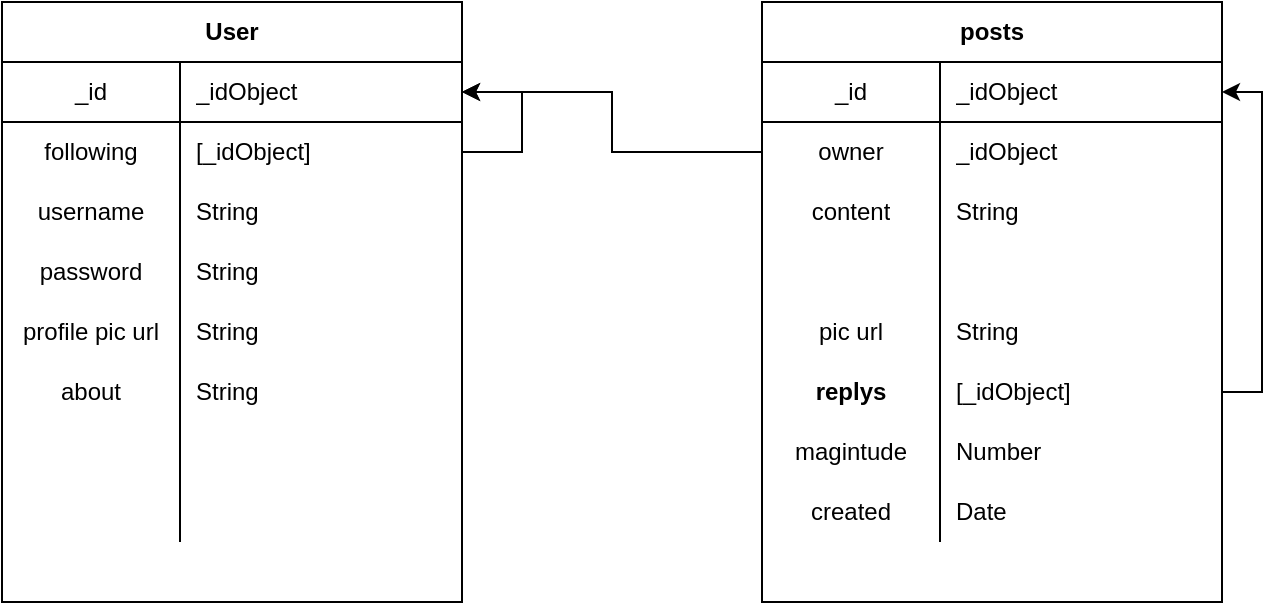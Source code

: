 <mxfile version="14.2.4" type="embed" pages="3">
    <diagram id="WgTbw2RFxtw-htJaEty-" name="ERD">
        <mxGraphModel dx="1154" dy="440" grid="1" gridSize="10" guides="1" tooltips="1" connect="1" arrows="1" fold="1" page="1" pageScale="1" pageWidth="850" pageHeight="1100" math="0" shadow="0">
            <root>
                <mxCell id="0"/>
                <mxCell id="1" parent="0"/>
                <mxCell id="rzQabX_f39-uxVWJCgJ8-1" value="User" style="shape=table;html=1;whiteSpace=wrap;startSize=30;container=1;collapsible=0;childLayout=tableLayout;fixedRows=1;rowLines=0;fontStyle=1;align=center;" parent="1" vertex="1">
                    <mxGeometry x="120" y="160" width="230" height="300" as="geometry"/>
                </mxCell>
                <mxCell id="rzQabX_f39-uxVWJCgJ8-2" value="" style="shape=partialRectangle;html=1;whiteSpace=wrap;collapsible=0;dropTarget=0;pointerEvents=0;fillColor=none;top=0;left=0;bottom=1;right=0;points=[[0,0.5],[1,0.5]];portConstraint=eastwest;" parent="rzQabX_f39-uxVWJCgJ8-1" vertex="1">
                    <mxGeometry y="30" width="230" height="30" as="geometry"/>
                </mxCell>
                <mxCell id="rzQabX_f39-uxVWJCgJ8-3" value="_id" style="shape=partialRectangle;html=1;whiteSpace=wrap;connectable=0;fillColor=none;top=0;left=0;bottom=0;right=0;overflow=hidden;" parent="rzQabX_f39-uxVWJCgJ8-2" vertex="1">
                    <mxGeometry width="89" height="30" as="geometry"/>
                </mxCell>
                <mxCell id="rzQabX_f39-uxVWJCgJ8-4" value="_idObject" style="shape=partialRectangle;html=1;whiteSpace=wrap;connectable=0;fillColor=none;top=0;left=0;bottom=0;right=0;align=left;spacingLeft=6;overflow=hidden;" parent="rzQabX_f39-uxVWJCgJ8-2" vertex="1">
                    <mxGeometry x="89" width="141" height="30" as="geometry"/>
                </mxCell>
                <mxCell id="rzQabX_f39-uxVWJCgJ8-5" value="" style="shape=partialRectangle;html=1;whiteSpace=wrap;collapsible=0;dropTarget=0;pointerEvents=0;fillColor=none;top=0;left=0;bottom=0;right=0;points=[[0,0.5],[1,0.5]];portConstraint=eastwest;" parent="rzQabX_f39-uxVWJCgJ8-1" vertex="1">
                    <mxGeometry y="60" width="230" height="30" as="geometry"/>
                </mxCell>
                <mxCell id="rzQabX_f39-uxVWJCgJ8-6" value="following" style="shape=partialRectangle;html=1;whiteSpace=wrap;connectable=0;fillColor=none;top=0;left=0;bottom=0;right=0;overflow=hidden;" parent="rzQabX_f39-uxVWJCgJ8-5" vertex="1">
                    <mxGeometry width="89" height="30" as="geometry"/>
                </mxCell>
                <mxCell id="rzQabX_f39-uxVWJCgJ8-7" value="[_idObject]" style="shape=partialRectangle;html=1;whiteSpace=wrap;connectable=0;fillColor=none;top=0;left=0;bottom=0;right=0;align=left;spacingLeft=6;overflow=hidden;" parent="rzQabX_f39-uxVWJCgJ8-5" vertex="1">
                    <mxGeometry x="89" width="141" height="30" as="geometry"/>
                </mxCell>
                <mxCell id="rzQabX_f39-uxVWJCgJ8-8" value="" style="shape=partialRectangle;html=1;whiteSpace=wrap;collapsible=0;dropTarget=0;pointerEvents=0;fillColor=none;top=0;left=0;bottom=0;right=0;points=[[0,0.5],[1,0.5]];portConstraint=eastwest;" parent="rzQabX_f39-uxVWJCgJ8-1" vertex="1">
                    <mxGeometry y="90" width="230" height="30" as="geometry"/>
                </mxCell>
                <mxCell id="rzQabX_f39-uxVWJCgJ8-9" value="username" style="shape=partialRectangle;html=1;whiteSpace=wrap;connectable=0;fillColor=none;top=0;left=0;bottom=0;right=0;overflow=hidden;" parent="rzQabX_f39-uxVWJCgJ8-8" vertex="1">
                    <mxGeometry width="89" height="30" as="geometry"/>
                </mxCell>
                <mxCell id="rzQabX_f39-uxVWJCgJ8-10" value="String" style="shape=partialRectangle;html=1;whiteSpace=wrap;connectable=0;fillColor=none;top=0;left=0;bottom=0;right=0;align=left;spacingLeft=6;overflow=hidden;" parent="rzQabX_f39-uxVWJCgJ8-8" vertex="1">
                    <mxGeometry x="89" width="141" height="30" as="geometry"/>
                </mxCell>
                <mxCell id="rzQabX_f39-uxVWJCgJ8-11" style="shape=partialRectangle;html=1;whiteSpace=wrap;collapsible=0;dropTarget=0;pointerEvents=0;fillColor=none;top=0;left=0;bottom=0;right=0;points=[[0,0.5],[1,0.5]];portConstraint=eastwest;" parent="rzQabX_f39-uxVWJCgJ8-1" vertex="1">
                    <mxGeometry y="120" width="230" height="30" as="geometry"/>
                </mxCell>
                <mxCell id="rzQabX_f39-uxVWJCgJ8-12" value="password" style="shape=partialRectangle;html=1;whiteSpace=wrap;connectable=0;fillColor=none;top=0;left=0;bottom=0;right=0;overflow=hidden;" parent="rzQabX_f39-uxVWJCgJ8-11" vertex="1">
                    <mxGeometry width="89" height="30" as="geometry"/>
                </mxCell>
                <mxCell id="rzQabX_f39-uxVWJCgJ8-13" value="String" style="shape=partialRectangle;html=1;whiteSpace=wrap;connectable=0;fillColor=none;top=0;left=0;bottom=0;right=0;align=left;spacingLeft=6;overflow=hidden;" parent="rzQabX_f39-uxVWJCgJ8-11" vertex="1">
                    <mxGeometry x="89" width="141" height="30" as="geometry"/>
                </mxCell>
                <mxCell id="rzQabX_f39-uxVWJCgJ8-14" style="shape=partialRectangle;html=1;whiteSpace=wrap;collapsible=0;dropTarget=0;pointerEvents=0;fillColor=none;top=0;left=0;bottom=0;right=0;points=[[0,0.5],[1,0.5]];portConstraint=eastwest;" parent="rzQabX_f39-uxVWJCgJ8-1" vertex="1">
                    <mxGeometry y="150" width="230" height="30" as="geometry"/>
                </mxCell>
                <mxCell id="rzQabX_f39-uxVWJCgJ8-15" value="profile pic url" style="shape=partialRectangle;html=1;whiteSpace=wrap;connectable=0;fillColor=none;top=0;left=0;bottom=0;right=0;overflow=hidden;" parent="rzQabX_f39-uxVWJCgJ8-14" vertex="1">
                    <mxGeometry width="89" height="30" as="geometry"/>
                </mxCell>
                <mxCell id="rzQabX_f39-uxVWJCgJ8-16" value="String" style="shape=partialRectangle;html=1;whiteSpace=wrap;connectable=0;fillColor=none;top=0;left=0;bottom=0;right=0;align=left;spacingLeft=6;overflow=hidden;" parent="rzQabX_f39-uxVWJCgJ8-14" vertex="1">
                    <mxGeometry x="89" width="141" height="30" as="geometry"/>
                </mxCell>
                <mxCell id="rzQabX_f39-uxVWJCgJ8-17" style="shape=partialRectangle;html=1;whiteSpace=wrap;collapsible=0;dropTarget=0;pointerEvents=0;fillColor=none;top=0;left=0;bottom=0;right=0;points=[[0,0.5],[1,0.5]];portConstraint=eastwest;" parent="rzQabX_f39-uxVWJCgJ8-1" vertex="1">
                    <mxGeometry y="180" width="230" height="30" as="geometry"/>
                </mxCell>
                <mxCell id="rzQabX_f39-uxVWJCgJ8-18" value="about" style="shape=partialRectangle;html=1;whiteSpace=wrap;connectable=0;fillColor=none;top=0;left=0;bottom=0;right=0;overflow=hidden;" parent="rzQabX_f39-uxVWJCgJ8-17" vertex="1">
                    <mxGeometry width="89" height="30" as="geometry"/>
                </mxCell>
                <mxCell id="rzQabX_f39-uxVWJCgJ8-19" value="String" style="shape=partialRectangle;html=1;whiteSpace=wrap;connectable=0;fillColor=none;top=0;left=0;bottom=0;right=0;align=left;spacingLeft=6;overflow=hidden;" parent="rzQabX_f39-uxVWJCgJ8-17" vertex="1">
                    <mxGeometry x="89" width="141" height="30" as="geometry"/>
                </mxCell>
                <mxCell id="rzQabX_f39-uxVWJCgJ8-20" style="shape=partialRectangle;html=1;whiteSpace=wrap;collapsible=0;dropTarget=0;pointerEvents=0;fillColor=none;top=0;left=0;bottom=0;right=0;points=[[0,0.5],[1,0.5]];portConstraint=eastwest;" parent="rzQabX_f39-uxVWJCgJ8-1" vertex="1">
                    <mxGeometry y="210" width="230" height="30" as="geometry"/>
                </mxCell>
                <mxCell id="rzQabX_f39-uxVWJCgJ8-21" style="shape=partialRectangle;html=1;whiteSpace=wrap;connectable=0;fillColor=none;top=0;left=0;bottom=0;right=0;overflow=hidden;" parent="rzQabX_f39-uxVWJCgJ8-20" vertex="1">
                    <mxGeometry width="89" height="30" as="geometry"/>
                </mxCell>
                <mxCell id="rzQabX_f39-uxVWJCgJ8-22" style="shape=partialRectangle;html=1;whiteSpace=wrap;connectable=0;fillColor=none;top=0;left=0;bottom=0;right=0;align=left;spacingLeft=6;overflow=hidden;" parent="rzQabX_f39-uxVWJCgJ8-20" vertex="1">
                    <mxGeometry x="89" width="141" height="30" as="geometry"/>
                </mxCell>
                <mxCell id="rzQabX_f39-uxVWJCgJ8-23" style="shape=partialRectangle;html=1;whiteSpace=wrap;collapsible=0;dropTarget=0;pointerEvents=0;fillColor=none;top=0;left=0;bottom=0;right=0;points=[[0,0.5],[1,0.5]];portConstraint=eastwest;" parent="rzQabX_f39-uxVWJCgJ8-1" vertex="1">
                    <mxGeometry y="240" width="230" height="30" as="geometry"/>
                </mxCell>
                <mxCell id="rzQabX_f39-uxVWJCgJ8-24" style="shape=partialRectangle;html=1;whiteSpace=wrap;connectable=0;fillColor=none;top=0;left=0;bottom=0;right=0;overflow=hidden;" parent="rzQabX_f39-uxVWJCgJ8-23" vertex="1">
                    <mxGeometry width="89" height="30" as="geometry"/>
                </mxCell>
                <mxCell id="rzQabX_f39-uxVWJCgJ8-25" style="shape=partialRectangle;html=1;whiteSpace=wrap;connectable=0;fillColor=none;top=0;left=0;bottom=0;right=0;align=left;spacingLeft=6;overflow=hidden;" parent="rzQabX_f39-uxVWJCgJ8-23" vertex="1">
                    <mxGeometry x="89" width="141" height="30" as="geometry"/>
                </mxCell>
                <mxCell id="rzQabX_f39-uxVWJCgJ8-52" style="edgeStyle=orthogonalEdgeStyle;rounded=0;orthogonalLoop=1;jettySize=auto;html=1;exitX=1;exitY=0.5;exitDx=0;exitDy=0;entryX=1;entryY=0.5;entryDx=0;entryDy=0;" parent="rzQabX_f39-uxVWJCgJ8-1" source="rzQabX_f39-uxVWJCgJ8-5" target="rzQabX_f39-uxVWJCgJ8-2" edge="1">
                    <mxGeometry relative="1" as="geometry">
                        <mxPoint x="270" y="50" as="targetPoint"/>
                        <Array as="points">
                            <mxPoint x="260" y="75"/>
                            <mxPoint x="260" y="45"/>
                        </Array>
                    </mxGeometry>
                </mxCell>
                <mxCell id="rzQabX_f39-uxVWJCgJ8-26" value="posts" style="shape=table;html=1;whiteSpace=wrap;startSize=30;container=1;collapsible=0;childLayout=tableLayout;fixedRows=1;rowLines=0;fontStyle=1;align=center;" parent="1" vertex="1">
                    <mxGeometry x="500" y="160" width="230" height="300" as="geometry"/>
                </mxCell>
                <mxCell id="rzQabX_f39-uxVWJCgJ8-27" value="" style="shape=partialRectangle;html=1;whiteSpace=wrap;collapsible=0;dropTarget=0;pointerEvents=0;fillColor=none;top=0;left=0;bottom=1;right=0;points=[[0,0.5],[1,0.5]];portConstraint=eastwest;" parent="rzQabX_f39-uxVWJCgJ8-26" vertex="1">
                    <mxGeometry y="30" width="230" height="30" as="geometry"/>
                </mxCell>
                <mxCell id="rzQabX_f39-uxVWJCgJ8-28" value="_id" style="shape=partialRectangle;html=1;whiteSpace=wrap;connectable=0;fillColor=none;top=0;left=0;bottom=0;right=0;overflow=hidden;" parent="rzQabX_f39-uxVWJCgJ8-27" vertex="1">
                    <mxGeometry width="89" height="30" as="geometry"/>
                </mxCell>
                <mxCell id="rzQabX_f39-uxVWJCgJ8-29" value="_idObject" style="shape=partialRectangle;html=1;whiteSpace=wrap;connectable=0;fillColor=none;top=0;left=0;bottom=0;right=0;align=left;spacingLeft=6;overflow=hidden;" parent="rzQabX_f39-uxVWJCgJ8-27" vertex="1">
                    <mxGeometry x="89" width="141" height="30" as="geometry"/>
                </mxCell>
                <mxCell id="rzQabX_f39-uxVWJCgJ8-30" value="" style="shape=partialRectangle;html=1;whiteSpace=wrap;collapsible=0;dropTarget=0;pointerEvents=0;fillColor=none;top=0;left=0;bottom=0;right=0;points=[[0,0.5],[1,0.5]];portConstraint=eastwest;" parent="rzQabX_f39-uxVWJCgJ8-26" vertex="1">
                    <mxGeometry y="60" width="230" height="30" as="geometry"/>
                </mxCell>
                <mxCell id="rzQabX_f39-uxVWJCgJ8-31" value="owner" style="shape=partialRectangle;html=1;whiteSpace=wrap;connectable=0;fillColor=none;top=0;left=0;bottom=0;right=0;overflow=hidden;" parent="rzQabX_f39-uxVWJCgJ8-30" vertex="1">
                    <mxGeometry width="89" height="30" as="geometry"/>
                </mxCell>
                <mxCell id="rzQabX_f39-uxVWJCgJ8-32" value="_idObject" style="shape=partialRectangle;html=1;whiteSpace=wrap;connectable=0;fillColor=none;top=0;left=0;bottom=0;right=0;align=left;spacingLeft=6;overflow=hidden;" parent="rzQabX_f39-uxVWJCgJ8-30" vertex="1">
                    <mxGeometry x="89" width="141" height="30" as="geometry"/>
                </mxCell>
                <mxCell id="rzQabX_f39-uxVWJCgJ8-33" value="" style="shape=partialRectangle;html=1;whiteSpace=wrap;collapsible=0;dropTarget=0;pointerEvents=0;fillColor=none;top=0;left=0;bottom=0;right=0;points=[[0,0.5],[1,0.5]];portConstraint=eastwest;" parent="rzQabX_f39-uxVWJCgJ8-26" vertex="1">
                    <mxGeometry y="90" width="230" height="30" as="geometry"/>
                </mxCell>
                <mxCell id="rzQabX_f39-uxVWJCgJ8-34" value="content" style="shape=partialRectangle;html=1;whiteSpace=wrap;connectable=0;fillColor=none;top=0;left=0;bottom=0;right=0;overflow=hidden;" parent="rzQabX_f39-uxVWJCgJ8-33" vertex="1">
                    <mxGeometry width="89" height="30" as="geometry"/>
                </mxCell>
                <mxCell id="rzQabX_f39-uxVWJCgJ8-35" value="String" style="shape=partialRectangle;html=1;whiteSpace=wrap;connectable=0;fillColor=none;top=0;left=0;bottom=0;right=0;align=left;spacingLeft=6;overflow=hidden;" parent="rzQabX_f39-uxVWJCgJ8-33" vertex="1">
                    <mxGeometry x="89" width="141" height="30" as="geometry"/>
                </mxCell>
                <mxCell id="rzQabX_f39-uxVWJCgJ8-36" style="shape=partialRectangle;html=1;whiteSpace=wrap;collapsible=0;dropTarget=0;pointerEvents=0;fillColor=none;top=0;left=0;bottom=0;right=0;points=[[0,0.5],[1,0.5]];portConstraint=eastwest;" parent="rzQabX_f39-uxVWJCgJ8-26" vertex="1">
                    <mxGeometry y="120" width="230" height="30" as="geometry"/>
                </mxCell>
                <mxCell id="rzQabX_f39-uxVWJCgJ8-37" value="" style="shape=partialRectangle;html=1;whiteSpace=wrap;connectable=0;fillColor=none;top=0;left=0;bottom=0;right=0;overflow=hidden;" parent="rzQabX_f39-uxVWJCgJ8-36" vertex="1">
                    <mxGeometry width="89" height="30" as="geometry"/>
                </mxCell>
                <mxCell id="rzQabX_f39-uxVWJCgJ8-38" value="" style="shape=partialRectangle;html=1;whiteSpace=wrap;connectable=0;fillColor=none;top=0;left=0;bottom=0;right=0;align=left;spacingLeft=6;overflow=hidden;" parent="rzQabX_f39-uxVWJCgJ8-36" vertex="1">
                    <mxGeometry x="89" width="141" height="30" as="geometry"/>
                </mxCell>
                <mxCell id="rzQabX_f39-uxVWJCgJ8-39" style="shape=partialRectangle;html=1;whiteSpace=wrap;collapsible=0;dropTarget=0;pointerEvents=0;fillColor=none;top=0;left=0;bottom=0;right=0;points=[[0,0.5],[1,0.5]];portConstraint=eastwest;" parent="rzQabX_f39-uxVWJCgJ8-26" vertex="1">
                    <mxGeometry y="150" width="230" height="30" as="geometry"/>
                </mxCell>
                <mxCell id="rzQabX_f39-uxVWJCgJ8-40" value="pic url" style="shape=partialRectangle;html=1;whiteSpace=wrap;connectable=0;fillColor=none;top=0;left=0;bottom=0;right=0;overflow=hidden;" parent="rzQabX_f39-uxVWJCgJ8-39" vertex="1">
                    <mxGeometry width="89" height="30" as="geometry"/>
                </mxCell>
                <mxCell id="rzQabX_f39-uxVWJCgJ8-41" value="String" style="shape=partialRectangle;html=1;whiteSpace=wrap;connectable=0;fillColor=none;top=0;left=0;bottom=0;right=0;align=left;spacingLeft=6;overflow=hidden;" parent="rzQabX_f39-uxVWJCgJ8-39" vertex="1">
                    <mxGeometry x="89" width="141" height="30" as="geometry"/>
                </mxCell>
                <mxCell id="rzQabX_f39-uxVWJCgJ8-53" style="edgeStyle=orthogonalEdgeStyle;rounded=0;orthogonalLoop=1;jettySize=auto;html=1;exitX=1;exitY=0.5;exitDx=0;exitDy=0;" parent="rzQabX_f39-uxVWJCgJ8-26" source="rzQabX_f39-uxVWJCgJ8-42" target="rzQabX_f39-uxVWJCgJ8-27" edge="1">
                    <mxGeometry relative="1" as="geometry"/>
                </mxCell>
                <mxCell id="rzQabX_f39-uxVWJCgJ8-42" style="shape=partialRectangle;html=1;whiteSpace=wrap;collapsible=0;dropTarget=0;pointerEvents=0;fillColor=none;top=0;left=0;bottom=0;right=0;points=[[0,0.5],[1,0.5]];portConstraint=eastwest;" parent="rzQabX_f39-uxVWJCgJ8-26" vertex="1">
                    <mxGeometry y="180" width="230" height="30" as="geometry"/>
                </mxCell>
                <mxCell id="rzQabX_f39-uxVWJCgJ8-43" value="&lt;b&gt;replys&lt;/b&gt;" style="shape=partialRectangle;html=1;whiteSpace=wrap;connectable=0;fillColor=none;top=0;left=0;bottom=0;right=0;overflow=hidden;" parent="rzQabX_f39-uxVWJCgJ8-42" vertex="1">
                    <mxGeometry width="89" height="30" as="geometry"/>
                </mxCell>
                <mxCell id="rzQabX_f39-uxVWJCgJ8-44" value="&lt;span&gt;[_idObject]&lt;/span&gt;" style="shape=partialRectangle;html=1;whiteSpace=wrap;connectable=0;fillColor=none;top=0;left=0;bottom=0;right=0;align=left;spacingLeft=6;overflow=hidden;" parent="rzQabX_f39-uxVWJCgJ8-42" vertex="1">
                    <mxGeometry x="89" width="141" height="30" as="geometry"/>
                </mxCell>
                <mxCell id="rzQabX_f39-uxVWJCgJ8-45" style="shape=partialRectangle;html=1;whiteSpace=wrap;collapsible=0;dropTarget=0;pointerEvents=0;fillColor=none;top=0;left=0;bottom=0;right=0;points=[[0,0.5],[1,0.5]];portConstraint=eastwest;" parent="rzQabX_f39-uxVWJCgJ8-26" vertex="1">
                    <mxGeometry y="210" width="230" height="30" as="geometry"/>
                </mxCell>
                <mxCell id="rzQabX_f39-uxVWJCgJ8-46" value="magintude" style="shape=partialRectangle;html=1;whiteSpace=wrap;connectable=0;fillColor=none;top=0;left=0;bottom=0;right=0;overflow=hidden;" parent="rzQabX_f39-uxVWJCgJ8-45" vertex="1">
                    <mxGeometry width="89" height="30" as="geometry"/>
                </mxCell>
                <mxCell id="rzQabX_f39-uxVWJCgJ8-47" value="Number" style="shape=partialRectangle;html=1;whiteSpace=wrap;connectable=0;fillColor=none;top=0;left=0;bottom=0;right=0;align=left;spacingLeft=6;overflow=hidden;" parent="rzQabX_f39-uxVWJCgJ8-45" vertex="1">
                    <mxGeometry x="89" width="141" height="30" as="geometry"/>
                </mxCell>
                <mxCell id="rzQabX_f39-uxVWJCgJ8-48" style="shape=partialRectangle;html=1;whiteSpace=wrap;collapsible=0;dropTarget=0;pointerEvents=0;fillColor=none;top=0;left=0;bottom=0;right=0;points=[[0,0.5],[1,0.5]];portConstraint=eastwest;" parent="rzQabX_f39-uxVWJCgJ8-26" vertex="1">
                    <mxGeometry y="240" width="230" height="30" as="geometry"/>
                </mxCell>
                <mxCell id="rzQabX_f39-uxVWJCgJ8-49" value="created" style="shape=partialRectangle;html=1;whiteSpace=wrap;connectable=0;fillColor=none;top=0;left=0;bottom=0;right=0;overflow=hidden;" parent="rzQabX_f39-uxVWJCgJ8-48" vertex="1">
                    <mxGeometry width="89" height="30" as="geometry"/>
                </mxCell>
                <mxCell id="rzQabX_f39-uxVWJCgJ8-50" value="Date" style="shape=partialRectangle;html=1;whiteSpace=wrap;connectable=0;fillColor=none;top=0;left=0;bottom=0;right=0;align=left;spacingLeft=6;overflow=hidden;" parent="rzQabX_f39-uxVWJCgJ8-48" vertex="1">
                    <mxGeometry x="89" width="141" height="30" as="geometry"/>
                </mxCell>
                <mxCell id="rzQabX_f39-uxVWJCgJ8-51" style="edgeStyle=orthogonalEdgeStyle;rounded=0;orthogonalLoop=1;jettySize=auto;html=1;entryX=1;entryY=0.5;entryDx=0;entryDy=0;" parent="1" source="rzQabX_f39-uxVWJCgJ8-30" target="rzQabX_f39-uxVWJCgJ8-2" edge="1">
                    <mxGeometry relative="1" as="geometry"/>
                </mxCell>
            </root>
        </mxGraphModel>
    </diagram>
    <diagram id="gZFiICzabFOCyJ3YJFWu" name="Wireframe">
        <mxGraphModel dx="1358" dy="518" grid="1" gridSize="10" guides="1" tooltips="1" connect="1" arrows="1" fold="1" page="1" pageScale="1" pageWidth="850" pageHeight="1100" math="0" shadow="0">
            <root>
                <mxCell id="pbGlWKhj_PCLJJAy0kOe-0"/>
                <mxCell id="pbGlWKhj_PCLJJAy0kOe-1" parent="pbGlWKhj_PCLJJAy0kOe-0"/>
                <mxCell id="fgpPtm4yzKUBjOOxffj8-0" value="" style="rounded=0;whiteSpace=wrap;html=1;" parent="pbGlWKhj_PCLJJAy0kOe-1" vertex="1">
                    <mxGeometry x="170" y="60" width="490" height="760" as="geometry"/>
                </mxCell>
                <mxCell id="fgpPtm4yzKUBjOOxffj8-1" value="Sign In" style="rounded=0;whiteSpace=wrap;html=1;" parent="pbGlWKhj_PCLJJAy0kOe-1" vertex="1">
                    <mxGeometry x="520" y="60" width="70" height="40" as="geometry"/>
                </mxCell>
                <mxCell id="fgpPtm4yzKUBjOOxffj8-2" value="Sign Up" style="rounded=0;whiteSpace=wrap;html=1;" parent="pbGlWKhj_PCLJJAy0kOe-1" vertex="1">
                    <mxGeometry x="590" y="60" width="70" height="40" as="geometry"/>
                </mxCell>
                <mxCell id="fgpPtm4yzKUBjOOxffj8-3" value="Logo" style="rounded=0;whiteSpace=wrap;html=1;" parent="pbGlWKhj_PCLJJAy0kOe-1" vertex="1">
                    <mxGeometry x="170" y="60" width="50" height="50" as="geometry"/>
                </mxCell>
                <mxCell id="fgpPtm4yzKUBjOOxffj8-4" value="Seismo" style="text;html=1;strokeColor=none;fillColor=none;align=center;verticalAlign=middle;whiteSpace=wrap;rounded=0;fontSize=22;" parent="pbGlWKhj_PCLJJAy0kOe-1" vertex="1">
                    <mxGeometry x="250" y="75" width="40" height="20" as="geometry"/>
                </mxCell>
                <mxCell id="fgpPtm4yzKUBjOOxffj8-32" value="Top 10 post" style="whiteSpace=wrap;html=1;aspect=fixed;fontSize=22;" parent="pbGlWKhj_PCLJJAy0kOe-1" vertex="1">
                    <mxGeometry x="260" y="180" width="300" height="300" as="geometry"/>
                </mxCell>
                <mxCell id="fgpPtm4yzKUBjOOxffj8-33" value="" style="rounded=0;whiteSpace=wrap;html=1;" parent="pbGlWKhj_PCLJJAy0kOe-1" vertex="1">
                    <mxGeometry x="760" y="60" width="490" height="760" as="geometry"/>
                </mxCell>
                <mxCell id="fgpPtm4yzKUBjOOxffj8-34" value="My Profile" style="rounded=0;whiteSpace=wrap;html=1;" parent="pbGlWKhj_PCLJJAy0kOe-1" vertex="1">
                    <mxGeometry x="1110" y="60" width="70" height="40" as="geometry"/>
                </mxCell>
                <mxCell id="fgpPtm4yzKUBjOOxffj8-35" value="Logout" style="rounded=0;whiteSpace=wrap;html=1;" parent="pbGlWKhj_PCLJJAy0kOe-1" vertex="1">
                    <mxGeometry x="1180" y="60" width="70" height="40" as="geometry"/>
                </mxCell>
                <mxCell id="fgpPtm4yzKUBjOOxffj8-36" value="Logo" style="rounded=0;whiteSpace=wrap;html=1;" parent="pbGlWKhj_PCLJJAy0kOe-1" vertex="1">
                    <mxGeometry x="760" y="60" width="50" height="50" as="geometry"/>
                </mxCell>
                <mxCell id="fgpPtm4yzKUBjOOxffj8-37" value="Seismo" style="text;html=1;strokeColor=none;fillColor=none;align=center;verticalAlign=middle;whiteSpace=wrap;rounded=0;fontSize=22;" parent="pbGlWKhj_PCLJJAy0kOe-1" vertex="1">
                    <mxGeometry x="840" y="75" width="40" height="20" as="geometry"/>
                </mxCell>
                <mxCell id="fgpPtm4yzKUBjOOxffj8-38" value="Top 10 post" style="whiteSpace=wrap;html=1;aspect=fixed;fontSize=22;" parent="pbGlWKhj_PCLJJAy0kOe-1" vertex="1">
                    <mxGeometry x="850" y="450" width="300" height="300" as="geometry"/>
                </mxCell>
                <mxCell id="fgpPtm4yzKUBjOOxffj8-39" value="Follower's last&amp;nbsp;&lt;br&gt;&amp;nbsp;10 post" style="whiteSpace=wrap;html=1;aspect=fixed;fontSize=22;" parent="pbGlWKhj_PCLJJAy0kOe-1" vertex="1">
                    <mxGeometry x="850" y="130" width="300" height="300" as="geometry"/>
                </mxCell>
                <mxCell id="fgpPtm4yzKUBjOOxffj8-41" value="" style="rounded=0;whiteSpace=wrap;html=1;" parent="pbGlWKhj_PCLJJAy0kOe-1" vertex="1">
                    <mxGeometry x="1320" y="60" width="490" height="760" as="geometry"/>
                </mxCell>
                <mxCell id="fgpPtm4yzKUBjOOxffj8-42" value="My Profile" style="rounded=0;whiteSpace=wrap;html=1;" parent="pbGlWKhj_PCLJJAy0kOe-1" vertex="1">
                    <mxGeometry x="1670" y="60" width="70" height="40" as="geometry"/>
                </mxCell>
                <mxCell id="fgpPtm4yzKUBjOOxffj8-43" value="Logout" style="rounded=0;whiteSpace=wrap;html=1;" parent="pbGlWKhj_PCLJJAy0kOe-1" vertex="1">
                    <mxGeometry x="1740" y="60" width="70" height="40" as="geometry"/>
                </mxCell>
                <mxCell id="fgpPtm4yzKUBjOOxffj8-44" value="Logo" style="rounded=0;whiteSpace=wrap;html=1;" parent="pbGlWKhj_PCLJJAy0kOe-1" vertex="1">
                    <mxGeometry x="1320" y="60" width="50" height="50" as="geometry"/>
                </mxCell>
                <mxCell id="fgpPtm4yzKUBjOOxffj8-45" value="Seismo" style="text;html=1;strokeColor=none;fillColor=none;align=center;verticalAlign=middle;whiteSpace=wrap;rounded=0;fontSize=22;" parent="pbGlWKhj_PCLJJAy0kOe-1" vertex="1">
                    <mxGeometry x="1400" y="75" width="40" height="20" as="geometry"/>
                </mxCell>
                <mxCell id="fgpPtm4yzKUBjOOxffj8-47" value="Follower's last&amp;nbsp;&lt;br&gt;&amp;nbsp;10 post" style="whiteSpace=wrap;html=1;aspect=fixed;fontSize=22;" parent="pbGlWKhj_PCLJJAy0kOe-1" vertex="1">
                    <mxGeometry x="1415" y="450" width="300" height="300" as="geometry"/>
                </mxCell>
                <mxCell id="fgpPtm4yzKUBjOOxffj8-48" value="My last 10 post" style="whiteSpace=wrap;html=1;aspect=fixed;fontSize=22;" parent="pbGlWKhj_PCLJJAy0kOe-1" vertex="1">
                    <mxGeometry x="1415" y="130" width="300" height="300" as="geometry"/>
                </mxCell>
                <mxCell id="xW_-LYcdHIb3K_CKWbbq-0" value="Setting" style="rounded=0;whiteSpace=wrap;html=1;" parent="pbGlWKhj_PCLJJAy0kOe-1" vertex="1">
                    <mxGeometry x="1600" y="60" width="70" height="40" as="geometry"/>
                </mxCell>
                <mxCell id="xW_-LYcdHIb3K_CKWbbq-1" value="" style="rounded=1;whiteSpace=wrap;html=1;fontSize=22;" parent="pbGlWKhj_PCLJJAy0kOe-1" vertex="1">
                    <mxGeometry x="170" y="840" width="490" height="100" as="geometry"/>
                </mxCell>
                <mxCell id="xW_-LYcdHIb3K_CKWbbq-2" value="Pic" style="ellipse;whiteSpace=wrap;html=1;aspect=fixed;fontSize=22;" parent="pbGlWKhj_PCLJJAy0kOe-1" vertex="1">
                    <mxGeometry x="180" y="850" width="60" height="60" as="geometry"/>
                </mxCell>
                <mxCell id="xW_-LYcdHIb3K_CKWbbq-3" value="Text content" style="rounded=1;whiteSpace=wrap;html=1;fontSize=22;" parent="pbGlWKhj_PCLJJAy0kOe-1" vertex="1">
                    <mxGeometry x="250" y="850" width="390" height="60" as="geometry"/>
                </mxCell>
                <mxCell id="xW_-LYcdHIb3K_CKWbbq-4" value="" style="rounded=1;whiteSpace=wrap;html=1;fontSize=22;" parent="pbGlWKhj_PCLJJAy0kOe-1" vertex="1">
                    <mxGeometry x="170" y="950" width="490" height="100" as="geometry"/>
                </mxCell>
                <mxCell id="xW_-LYcdHIb3K_CKWbbq-5" value="Pic" style="ellipse;whiteSpace=wrap;html=1;aspect=fixed;fontSize=22;" parent="pbGlWKhj_PCLJJAy0kOe-1" vertex="1">
                    <mxGeometry x="180" y="960" width="60" height="60" as="geometry"/>
                </mxCell>
                <mxCell id="xW_-LYcdHIb3K_CKWbbq-6" value="Text content" style="rounded=1;whiteSpace=wrap;html=1;fontSize=22;" parent="pbGlWKhj_PCLJJAy0kOe-1" vertex="1">
                    <mxGeometry x="250" y="960" width="390" height="60" as="geometry"/>
                </mxCell>
                <mxCell id="xW_-LYcdHIb3K_CKWbbq-7" value="Edit" style="text;html=1;strokeColor=none;fillColor=none;align=center;verticalAlign=middle;whiteSpace=wrap;rounded=0;fontSize=22;" parent="pbGlWKhj_PCLJJAy0kOe-1" vertex="1">
                    <mxGeometry x="520" y="1030" width="40" height="20" as="geometry"/>
                </mxCell>
                <mxCell id="xW_-LYcdHIb3K_CKWbbq-8" value="Delete" style="text;html=1;strokeColor=none;fillColor=none;align=center;verticalAlign=middle;whiteSpace=wrap;rounded=0;fontSize=22;" parent="pbGlWKhj_PCLJJAy0kOe-1" vertex="1">
                    <mxGeometry x="590" y="1030" width="40" height="20" as="geometry"/>
                </mxCell>
                <mxCell id="xW_-LYcdHIb3K_CKWbbq-10" value="Reply" style="text;html=1;strokeColor=none;fillColor=none;align=center;verticalAlign=middle;whiteSpace=wrap;rounded=0;fontSize=22;" parent="pbGlWKhj_PCLJJAy0kOe-1" vertex="1">
                    <mxGeometry x="590" y="920" width="40" height="20" as="geometry"/>
                </mxCell>
                <mxCell id="xW_-LYcdHIb3K_CKWbbq-11" value="Setting" style="rounded=0;whiteSpace=wrap;html=1;" parent="pbGlWKhj_PCLJJAy0kOe-1" vertex="1">
                    <mxGeometry x="1040" y="60" width="70" height="40" as="geometry"/>
                </mxCell>
                <mxCell id="gmQBS3_jwl4NWAHMbByH-0" value="" style="rounded=0;whiteSpace=wrap;html=1;fontSize=22;" parent="pbGlWKhj_PCLJJAy0kOe-1" vertex="1">
                    <mxGeometry x="800" y="850" width="380" height="460" as="geometry"/>
                </mxCell>
                <mxCell id="gmQBS3_jwl4NWAHMbByH-2" value="" style="rounded=1;whiteSpace=wrap;html=1;fontSize=22;" parent="pbGlWKhj_PCLJJAy0kOe-1" vertex="1">
                    <mxGeometry x="895" y="900" width="210" height="40" as="geometry"/>
                </mxCell>
                <mxCell id="gmQBS3_jwl4NWAHMbByH-3" value="" style="rounded=1;whiteSpace=wrap;html=1;fontSize=22;" parent="pbGlWKhj_PCLJJAy0kOe-1" vertex="1">
                    <mxGeometry x="895" y="990" width="210" height="40" as="geometry"/>
                </mxCell>
                <mxCell id="gmQBS3_jwl4NWAHMbByH-4" value="Submit" style="rounded=1;whiteSpace=wrap;html=1;fontSize=22;" parent="pbGlWKhj_PCLJJAy0kOe-1" vertex="1">
                    <mxGeometry x="950" y="1260" width="210" height="40" as="geometry"/>
                </mxCell>
                <mxCell id="gmQBS3_jwl4NWAHMbByH-5" value="User" style="text;html=1;strokeColor=none;fillColor=none;align=center;verticalAlign=middle;whiteSpace=wrap;rounded=0;fontSize=22;" parent="pbGlWKhj_PCLJJAy0kOe-1" vertex="1">
                    <mxGeometry x="830" y="910" width="40" height="20" as="geometry"/>
                </mxCell>
                <mxCell id="gmQBS3_jwl4NWAHMbByH-6" value="Pass" style="text;html=1;strokeColor=none;fillColor=none;align=center;verticalAlign=middle;whiteSpace=wrap;rounded=0;fontSize=22;" parent="pbGlWKhj_PCLJJAy0kOe-1" vertex="1">
                    <mxGeometry x="830" y="1000" width="40" height="20" as="geometry"/>
                </mxCell>
                <mxCell id="gmQBS3_jwl4NWAHMbByH-7" value="confirm" style="text;html=1;strokeColor=none;fillColor=none;align=center;verticalAlign=middle;whiteSpace=wrap;rounded=0;fontSize=22;" parent="pbGlWKhj_PCLJJAy0kOe-1" vertex="1">
                    <mxGeometry x="830" y="1080" width="40" height="20" as="geometry"/>
                </mxCell>
                <mxCell id="gmQBS3_jwl4NWAHMbByH-8" value="" style="rounded=1;whiteSpace=wrap;html=1;fontSize=22;" parent="pbGlWKhj_PCLJJAy0kOe-1" vertex="1">
                    <mxGeometry x="905" y="1080" width="210" height="40" as="geometry"/>
                </mxCell>
                <mxCell id="gmQBS3_jwl4NWAHMbByH-9" value="" style="rounded=0;whiteSpace=wrap;html=1;fontSize=22;" parent="pbGlWKhj_PCLJJAy0kOe-1" vertex="1">
                    <mxGeometry x="800" y="1350" width="380" height="460" as="geometry"/>
                </mxCell>
                <mxCell id="gmQBS3_jwl4NWAHMbByH-10" value="" style="rounded=1;whiteSpace=wrap;html=1;fontSize=22;" parent="pbGlWKhj_PCLJJAy0kOe-1" vertex="1">
                    <mxGeometry x="895" y="1400" width="210" height="40" as="geometry"/>
                </mxCell>
                <mxCell id="gmQBS3_jwl4NWAHMbByH-11" value="" style="rounded=1;whiteSpace=wrap;html=1;fontSize=22;" parent="pbGlWKhj_PCLJJAy0kOe-1" vertex="1">
                    <mxGeometry x="895" y="1490" width="210" height="40" as="geometry"/>
                </mxCell>
                <mxCell id="gmQBS3_jwl4NWAHMbByH-12" value="Login" style="rounded=1;whiteSpace=wrap;html=1;fontSize=22;" parent="pbGlWKhj_PCLJJAy0kOe-1" vertex="1">
                    <mxGeometry x="950" y="1760" width="210" height="40" as="geometry"/>
                </mxCell>
                <mxCell id="gmQBS3_jwl4NWAHMbByH-13" value="User" style="text;html=1;strokeColor=none;fillColor=none;align=center;verticalAlign=middle;whiteSpace=wrap;rounded=0;fontSize=22;" parent="pbGlWKhj_PCLJJAy0kOe-1" vertex="1">
                    <mxGeometry x="830" y="1410" width="40" height="20" as="geometry"/>
                </mxCell>
                <mxCell id="gmQBS3_jwl4NWAHMbByH-14" value="Pass" style="text;html=1;strokeColor=none;fillColor=none;align=center;verticalAlign=middle;whiteSpace=wrap;rounded=0;fontSize=22;" parent="pbGlWKhj_PCLJJAy0kOe-1" vertex="1">
                    <mxGeometry x="830" y="1500" width="40" height="20" as="geometry"/>
                </mxCell>
            </root>
        </mxGraphModel>
    </diagram>
    <diagram id="P7cK1iXobG5woIecWTiE" name="Process">
        <mxGraphModel dx="1360" dy="802" grid="1" gridSize="10" guides="1" tooltips="1" connect="1" arrows="1" fold="1" page="1" pageScale="1" pageWidth="850" pageHeight="1100" math="0" shadow="0">
            <root>
                <mxCell id="U1qoYTy0673jyCuHLi8l-0"/>
                <mxCell id="U1qoYTy0673jyCuHLi8l-1" parent="U1qoYTy0673jyCuHLi8l-0"/>
                <mxCell id="fxNARhFos9hMNA192cl9-0" value="MVP" style="rounded=1;whiteSpace=wrap;html=1;fillColor=#f8cecc;strokeColor=#b85450;" parent="U1qoYTy0673jyCuHLi8l-1" vertex="1">
                    <mxGeometry x="360" y="40" width="120" height="60" as="geometry"/>
                </mxCell>
                <mxCell id="fxNARhFos9hMNA192cl9-9" style="edgeStyle=orthogonalEdgeStyle;rounded=0;orthogonalLoop=1;jettySize=auto;html=1;entryX=0.25;entryY=1;entryDx=0;entryDy=0;fontSize=22;" parent="U1qoYTy0673jyCuHLi8l-1" source="fxNARhFos9hMNA192cl9-1" target="fxNARhFos9hMNA192cl9-0" edge="1">
                    <mxGeometry relative="1" as="geometry"/>
                </mxCell>
                <mxCell id="fxNARhFos9hMNA192cl9-1" value="Backend" style="rounded=1;whiteSpace=wrap;html=1;fillColor=#f8cecc;strokeColor=#b85450;" parent="U1qoYTy0673jyCuHLi8l-1" vertex="1">
                    <mxGeometry x="280" y="140" width="120" height="60" as="geometry"/>
                </mxCell>
                <mxCell id="fxNARhFos9hMNA192cl9-10" style="edgeStyle=orthogonalEdgeStyle;rounded=0;orthogonalLoop=1;jettySize=auto;html=1;exitX=0.5;exitY=0;exitDx=0;exitDy=0;entryX=0.699;entryY=0.997;entryDx=0;entryDy=0;entryPerimeter=0;fontSize=22;" parent="U1qoYTy0673jyCuHLi8l-1" source="fxNARhFos9hMNA192cl9-2" target="fxNARhFos9hMNA192cl9-0" edge="1">
                    <mxGeometry relative="1" as="geometry"/>
                </mxCell>
                <mxCell id="fxNARhFos9hMNA192cl9-2" value="Frontend" style="rounded=1;whiteSpace=wrap;html=1;fillColor=#f8cecc;strokeColor=#b85450;" parent="U1qoYTy0673jyCuHLi8l-1" vertex="1">
                    <mxGeometry x="1155" y="150" width="120" height="60" as="geometry"/>
                </mxCell>
                <mxCell id="fxNARhFos9hMNA192cl9-8" style="edgeStyle=orthogonalEdgeStyle;rounded=0;orthogonalLoop=1;jettySize=auto;html=1;exitX=1;exitY=0.5;exitDx=0;exitDy=0;fontSize=22;" parent="U1qoYTy0673jyCuHLi8l-1" source="fxNARhFos9hMNA192cl9-3" target="fxNARhFos9hMNA192cl9-0" edge="1">
                    <mxGeometry relative="1" as="geometry"/>
                </mxCell>
                <mxCell id="fxNARhFos9hMNA192cl9-3" value="DevOp" style="rounded=1;whiteSpace=wrap;html=1;fillColor=#f8cecc;strokeColor=#b85450;" parent="U1qoYTy0673jyCuHLi8l-1" vertex="1">
                    <mxGeometry x="190" y="40" width="120" height="60" as="geometry"/>
                </mxCell>
                <mxCell id="fxNARhFos9hMNA192cl9-7" style="edgeStyle=orthogonalEdgeStyle;rounded=0;orthogonalLoop=1;jettySize=auto;html=1;entryX=0;entryY=0.5;entryDx=0;entryDy=0;fontSize=22;" parent="U1qoYTy0673jyCuHLi8l-1" source="fxNARhFos9hMNA192cl9-4" target="fxNARhFos9hMNA192cl9-3" edge="1">
                    <mxGeometry relative="1" as="geometry"/>
                </mxCell>
                <mxCell id="fxNARhFos9hMNA192cl9-4" value="Heroku" style="rounded=1;whiteSpace=wrap;html=1;fillColor=#f8cecc;strokeColor=#b85450;" parent="U1qoYTy0673jyCuHLi8l-1" vertex="1">
                    <mxGeometry x="20" y="40" width="120" height="60" as="geometry"/>
                </mxCell>
                <mxCell id="fxNARhFos9hMNA192cl9-6" style="edgeStyle=orthogonalEdgeStyle;rounded=0;orthogonalLoop=1;jettySize=auto;html=1;fontSize=22;" parent="U1qoYTy0673jyCuHLi8l-1" source="fxNARhFos9hMNA192cl9-5" target="fxNARhFos9hMNA192cl9-4" edge="1">
                    <mxGeometry relative="1" as="geometry"/>
                </mxCell>
                <mxCell id="fxNARhFos9hMNA192cl9-5" value="Git Repo" style="rounded=1;whiteSpace=wrap;html=1;fillColor=#f8cecc;strokeColor=#b85450;" parent="U1qoYTy0673jyCuHLi8l-1" vertex="1">
                    <mxGeometry x="20" y="130" width="120" height="60" as="geometry"/>
                </mxCell>
                <mxCell id="fxNARhFos9hMNA192cl9-56" style="edgeStyle=orthogonalEdgeStyle;rounded=0;orthogonalLoop=1;jettySize=auto;html=1;exitX=0.5;exitY=0;exitDx=0;exitDy=0;entryX=0.375;entryY=1;entryDx=0;entryDy=0;entryPerimeter=0;fontSize=22;" parent="U1qoYTy0673jyCuHLi8l-1" source="fxNARhFos9hMNA192cl9-11" target="fxNARhFos9hMNA192cl9-1" edge="1">
                    <mxGeometry relative="1" as="geometry"/>
                </mxCell>
                <mxCell id="fxNARhFos9hMNA192cl9-11" value="API" style="rounded=1;whiteSpace=wrap;html=1;fillColor=#f8cecc;strokeColor=#b85450;" parent="U1qoYTy0673jyCuHLi8l-1" vertex="1">
                    <mxGeometry x="265.0" y="230" width="120" height="60" as="geometry"/>
                </mxCell>
                <mxCell id="fxNARhFos9hMNA192cl9-12" style="edgeStyle=orthogonalEdgeStyle;rounded=0;orthogonalLoop=1;jettySize=auto;html=1;exitX=0.5;exitY=0;exitDx=0;exitDy=0;entryX=1;entryY=0.5;entryDx=0;entryDy=0;fillColor=#f8cecc;" parent="U1qoYTy0673jyCuHLi8l-1" source="fxNARhFos9hMNA192cl9-13" target="fxNARhFos9hMNA192cl9-14" edge="1">
                    <mxGeometry relative="1" as="geometry"/>
                </mxCell>
                <mxCell id="fxNARhFos9hMNA192cl9-13" value="Controllers" style="rounded=1;whiteSpace=wrap;html=1;fillColor=#f8cecc;strokeColor=#b85450;" parent="U1qoYTy0673jyCuHLi8l-1" vertex="1">
                    <mxGeometry x="500.0" y="400" width="120" height="60" as="geometry"/>
                </mxCell>
                <mxCell id="fxNARhFos9hMNA192cl9-59" style="edgeStyle=orthogonalEdgeStyle;rounded=0;orthogonalLoop=1;jettySize=auto;html=1;exitX=0.5;exitY=0;exitDx=0;exitDy=0;entryX=0.691;entryY=1.059;entryDx=0;entryDy=0;entryPerimeter=0;fontSize=22;" parent="U1qoYTy0673jyCuHLi8l-1" source="fxNARhFos9hMNA192cl9-14" target="fxNARhFos9hMNA192cl9-11" edge="1">
                    <mxGeometry relative="1" as="geometry"/>
                </mxCell>
                <mxCell id="fxNARhFos9hMNA192cl9-14" value="Routes" style="rounded=1;whiteSpace=wrap;html=1;fillColor=#f8cecc;strokeColor=#b85450;" parent="U1qoYTy0673jyCuHLi8l-1" vertex="1">
                    <mxGeometry x="345.0" y="320" width="120" height="60" as="geometry"/>
                </mxCell>
                <mxCell id="fxNARhFos9hMNA192cl9-16" style="edgeStyle=orthogonalEdgeStyle;rounded=0;orthogonalLoop=1;jettySize=auto;html=1;exitX=1;exitY=0.5;exitDx=0;exitDy=0;fillColor=#f8cecc;" parent="U1qoYTy0673jyCuHLi8l-1" source="fxNARhFos9hMNA192cl9-17" edge="1">
                    <mxGeometry relative="1" as="geometry">
                        <mxPoint x="500.0" y="430" as="targetPoint"/>
                        <Array as="points">
                            <mxPoint x="320" y="350"/>
                            <mxPoint x="320" y="480"/>
                            <mxPoint x="480" y="480"/>
                            <mxPoint x="480" y="430"/>
                        </Array>
                    </mxGeometry>
                </mxCell>
                <mxCell id="fxNARhFos9hMNA192cl9-58" style="edgeStyle=orthogonalEdgeStyle;rounded=0;orthogonalLoop=1;jettySize=auto;html=1;exitX=0.5;exitY=0;exitDx=0;exitDy=0;entryX=0.25;entryY=1;entryDx=0;entryDy=0;fontSize=22;" parent="U1qoYTy0673jyCuHLi8l-1" source="fxNARhFos9hMNA192cl9-17" target="fxNARhFos9hMNA192cl9-11" edge="1">
                    <mxGeometry relative="1" as="geometry"/>
                </mxCell>
                <mxCell id="fxNARhFos9hMNA192cl9-17" value="Models" style="rounded=1;whiteSpace=wrap;html=1;fillColor=#f8cecc;strokeColor=#b85450;" parent="U1qoYTy0673jyCuHLi8l-1" vertex="1">
                    <mxGeometry x="180.0" y="320" width="120" height="60" as="geometry"/>
                </mxCell>
                <mxCell id="fxNARhFos9hMNA192cl9-57" style="edgeStyle=orthogonalEdgeStyle;rounded=0;orthogonalLoop=1;jettySize=auto;html=1;exitX=1;exitY=0.5;exitDx=0;exitDy=0;entryX=0;entryY=0.5;entryDx=0;entryDy=0;fontSize=22;" parent="U1qoYTy0673jyCuHLi8l-1" source="fxNARhFos9hMNA192cl9-19" target="fxNARhFos9hMNA192cl9-11" edge="1">
                    <mxGeometry relative="1" as="geometry"/>
                </mxCell>
                <mxCell id="fxNARhFos9hMNA192cl9-19" value="Server.js" style="rounded=1;whiteSpace=wrap;html=1;fillColor=#f8cecc;strokeColor=#b85450;" parent="U1qoYTy0673jyCuHLi8l-1" vertex="1">
                    <mxGeometry x="110.0" y="230" width="120" height="60" as="geometry"/>
                </mxCell>
                <mxCell id="fxNARhFos9hMNA192cl9-22" style="edgeStyle=orthogonalEdgeStyle;rounded=0;orthogonalLoop=1;jettySize=auto;html=1;exitX=0.5;exitY=0;exitDx=0;exitDy=0;entryX=0.75;entryY=1;entryDx=0;entryDy=0;fillColor=#f8cecc;" parent="U1qoYTy0673jyCuHLi8l-1" source="fxNARhFos9hMNA192cl9-23" target="fxNARhFos9hMNA192cl9-25" edge="1">
                    <mxGeometry relative="1" as="geometry"/>
                </mxCell>
                <mxCell id="fxNARhFos9hMNA192cl9-23" value="Post" style="rounded=1;whiteSpace=wrap;html=1;fillColor=#f8cecc;strokeColor=#b85450;" parent="U1qoYTy0673jyCuHLi8l-1" vertex="1">
                    <mxGeometry x="210.0" y="490" width="120" height="60" as="geometry"/>
                </mxCell>
                <mxCell id="fxNARhFos9hMNA192cl9-24" style="edgeStyle=orthogonalEdgeStyle;rounded=0;orthogonalLoop=1;jettySize=auto;html=1;exitX=0.5;exitY=0;exitDx=0;exitDy=0;entryX=0.5;entryY=1;entryDx=0;entryDy=0;fillColor=#f8cecc;" parent="U1qoYTy0673jyCuHLi8l-1" source="fxNARhFos9hMNA192cl9-25" target="fxNARhFos9hMNA192cl9-17" edge="1">
                    <mxGeometry relative="1" as="geometry"/>
                </mxCell>
                <mxCell id="fxNARhFos9hMNA192cl9-25" value="index" style="rounded=1;whiteSpace=wrap;html=1;fillColor=#f8cecc;strokeColor=#b85450;" parent="U1qoYTy0673jyCuHLi8l-1" vertex="1">
                    <mxGeometry x="180.0" y="400" width="120" height="60" as="geometry"/>
                </mxCell>
                <mxCell id="fxNARhFos9hMNA192cl9-26" style="edgeStyle=orthogonalEdgeStyle;rounded=0;orthogonalLoop=1;jettySize=auto;html=1;exitX=0.5;exitY=0;exitDx=0;exitDy=0;entryX=0.5;entryY=1;entryDx=0;entryDy=0;fillColor=#f8cecc;" parent="U1qoYTy0673jyCuHLi8l-1" source="fxNARhFos9hMNA192cl9-27" target="fxNARhFos9hMNA192cl9-14" edge="1">
                    <mxGeometry relative="1" as="geometry"/>
                </mxCell>
                <mxCell id="fxNARhFos9hMNA192cl9-27" value="index" style="rounded=1;whiteSpace=wrap;html=1;fillColor=#f8cecc;strokeColor=#b85450;" parent="U1qoYTy0673jyCuHLi8l-1" vertex="1">
                    <mxGeometry x="345.0" y="400" width="120" height="60" as="geometry"/>
                </mxCell>
                <mxCell id="fxNARhFos9hMNA192cl9-28" style="edgeStyle=orthogonalEdgeStyle;rounded=0;orthogonalLoop=1;jettySize=auto;html=1;exitX=0.5;exitY=0;exitDx=0;exitDy=0;entryX=0.5;entryY=1;entryDx=0;entryDy=0;fillColor=#f8cecc;strokeColor=#b85450;" parent="U1qoYTy0673jyCuHLi8l-1" source="fxNARhFos9hMNA192cl9-29" target="fxNARhFos9hMNA192cl9-13" edge="1">
                    <mxGeometry relative="1" as="geometry"/>
                </mxCell>
                <mxCell id="fxNARhFos9hMNA192cl9-29" value="index" style="rounded=1;whiteSpace=wrap;html=1;fillColor=#f8cecc;strokeColor=#b85450;" parent="U1qoYTy0673jyCuHLi8l-1" vertex="1">
                    <mxGeometry x="500.0" y="490" width="120" height="60" as="geometry"/>
                </mxCell>
                <mxCell id="fxNARhFos9hMNA192cl9-51" style="edgeStyle=orthogonalEdgeStyle;rounded=0;orthogonalLoop=1;jettySize=auto;html=1;exitX=0.5;exitY=0;exitDx=0;exitDy=0;entryX=0.5;entryY=1;entryDx=0;entryDy=0;fontSize=22;" parent="U1qoYTy0673jyCuHLi8l-1" source="fxNARhFos9hMNA192cl9-32" target="fxNARhFos9hMNA192cl9-49" edge="1">
                    <mxGeometry relative="1" as="geometry">
                        <Array as="points">
                            <mxPoint x="130" y="700"/>
                            <mxPoint x="840" y="700"/>
                        </Array>
                    </mxGeometry>
                </mxCell>
                <mxCell id="fxNARhFos9hMNA192cl9-32" value="index Route" style="rounded=1;whiteSpace=wrap;html=1;fillColor=#f8cecc;strokeColor=#b85450;" parent="U1qoYTy0673jyCuHLi8l-1" vertex="1">
                    <mxGeometry x="70.0" y="720" width="120" height="60" as="geometry"/>
                </mxCell>
                <mxCell id="fxNARhFos9hMNA192cl9-52" style="edgeStyle=orthogonalEdgeStyle;rounded=0;orthogonalLoop=1;jettySize=auto;html=1;exitX=0.5;exitY=0;exitDx=0;exitDy=0;entryX=0.5;entryY=1;entryDx=0;entryDy=0;fontSize=22;" parent="U1qoYTy0673jyCuHLi8l-1" source="fxNARhFos9hMNA192cl9-34" target="fxNARhFos9hMNA192cl9-49" edge="1">
                    <mxGeometry relative="1" as="geometry">
                        <Array as="points">
                            <mxPoint x="270" y="700"/>
                            <mxPoint x="840" y="700"/>
                        </Array>
                    </mxGeometry>
                </mxCell>
                <mxCell id="fxNARhFos9hMNA192cl9-34" value="Show Route" style="rounded=1;whiteSpace=wrap;html=1;fillColor=#f8cecc;strokeColor=#b85450;" parent="U1qoYTy0673jyCuHLi8l-1" vertex="1">
                    <mxGeometry x="210.0" y="720" width="120" height="60" as="geometry"/>
                </mxCell>
                <mxCell id="fxNARhFos9hMNA192cl9-54" style="edgeStyle=orthogonalEdgeStyle;rounded=0;orthogonalLoop=1;jettySize=auto;html=1;exitX=0.5;exitY=0;exitDx=0;exitDy=0;fontSize=22;" parent="U1qoYTy0673jyCuHLi8l-1" source="fxNARhFos9hMNA192cl9-36" edge="1">
                    <mxGeometry relative="1" as="geometry">
                        <mxPoint x="840" y="550" as="targetPoint"/>
                        <Array as="points">
                            <mxPoint x="545" y="700"/>
                            <mxPoint x="840" y="700"/>
                        </Array>
                    </mxGeometry>
                </mxCell>
                <mxCell id="fxNARhFos9hMNA192cl9-36" value="Update Route" style="rounded=1;whiteSpace=wrap;html=1;fillColor=#f8cecc;strokeColor=#b85450;" parent="U1qoYTy0673jyCuHLi8l-1" vertex="1">
                    <mxGeometry x="485.0" y="720" width="120" height="60" as="geometry"/>
                </mxCell>
                <mxCell id="fxNARhFos9hMNA192cl9-55" style="edgeStyle=orthogonalEdgeStyle;rounded=0;orthogonalLoop=1;jettySize=auto;html=1;exitX=0.5;exitY=0;exitDx=0;exitDy=0;entryX=0.5;entryY=1;entryDx=0;entryDy=0;fontSize=22;" parent="U1qoYTy0673jyCuHLi8l-1" source="fxNARhFos9hMNA192cl9-38" target="fxNARhFos9hMNA192cl9-49" edge="1">
                    <mxGeometry relative="1" as="geometry">
                        <Array as="points">
                            <mxPoint x="690" y="700"/>
                            <mxPoint x="840" y="700"/>
                        </Array>
                    </mxGeometry>
                </mxCell>
                <mxCell id="fxNARhFos9hMNA192cl9-38" value="Delete Route" style="rounded=1;whiteSpace=wrap;html=1;fillColor=#f8cecc;strokeColor=#b85450;" parent="U1qoYTy0673jyCuHLi8l-1" vertex="1">
                    <mxGeometry x="630.0" y="720" width="120" height="60" as="geometry"/>
                </mxCell>
                <mxCell id="fxNARhFos9hMNA192cl9-53" style="edgeStyle=orthogonalEdgeStyle;rounded=0;orthogonalLoop=1;jettySize=auto;html=1;exitX=0.5;exitY=0;exitDx=0;exitDy=0;entryX=0.5;entryY=1;entryDx=0;entryDy=0;fontSize=22;" parent="U1qoYTy0673jyCuHLi8l-1" source="fxNARhFos9hMNA192cl9-40" target="fxNARhFos9hMNA192cl9-49" edge="1">
                    <mxGeometry relative="1" as="geometry">
                        <Array as="points">
                            <mxPoint x="405" y="700"/>
                            <mxPoint x="840" y="700"/>
                        </Array>
                    </mxGeometry>
                </mxCell>
                <mxCell id="fxNARhFos9hMNA192cl9-40" value="Create Route" style="rounded=1;whiteSpace=wrap;html=1;fillColor=#f8cecc;strokeColor=#b85450;" parent="U1qoYTy0673jyCuHLi8l-1" vertex="1">
                    <mxGeometry x="345.0" y="720" width="120" height="60" as="geometry"/>
                </mxCell>
                <mxCell id="fxNARhFos9hMNA192cl9-44" value="Post" style="rounded=1;whiteSpace=wrap;html=1;fillColor=#f8cecc;strokeColor=#b85450;" parent="U1qoYTy0673jyCuHLi8l-1" vertex="1">
                    <mxGeometry x="780.0" y="490" width="120" height="60" as="geometry"/>
                </mxCell>
                <mxCell id="fxNARhFos9hMNA192cl9-50" style="edgeStyle=orthogonalEdgeStyle;rounded=0;orthogonalLoop=1;jettySize=auto;html=1;exitX=0.5;exitY=0;exitDx=0;exitDy=0;fontSize=22;" parent="U1qoYTy0673jyCuHLi8l-1" source="fxNARhFos9hMNA192cl9-49" edge="1">
                    <mxGeometry relative="1" as="geometry">
                        <mxPoint x="560" y="460" as="targetPoint"/>
                        <Array as="points">
                            <mxPoint x="840" y="480"/>
                            <mxPoint x="560" y="480"/>
                        </Array>
                    </mxGeometry>
                </mxCell>
                <mxCell id="fxNARhFos9hMNA192cl9-49" value="Post" style="rounded=1;whiteSpace=wrap;html=1;fillColor=#f8cecc;strokeColor=#b85450;" parent="U1qoYTy0673jyCuHLi8l-1" vertex="1">
                    <mxGeometry x="780.0" y="490" width="120" height="60" as="geometry"/>
                </mxCell>
                <mxCell id="fxNARhFos9hMNA192cl9-70" style="edgeStyle=orthogonalEdgeStyle;rounded=0;orthogonalLoop=1;jettySize=auto;html=1;exitX=0.5;exitY=0;exitDx=0;exitDy=0;strokeColor=#000000;fontSize=22;" parent="U1qoYTy0673jyCuHLi8l-1" source="fxNARhFos9hMNA192cl9-60" target="fxNARhFos9hMNA192cl9-65" edge="1">
                    <mxGeometry relative="1" as="geometry"/>
                </mxCell>
                <mxCell id="fxNARhFos9hMNA192cl9-60" value="index Route" style="rounded=1;whiteSpace=wrap;html=1;fillColor=#f8cecc;strokeColor=#b85450;" parent="U1qoYTy0673jyCuHLi8l-1" vertex="1">
                    <mxGeometry x="70.0" y="620" width="120" height="60" as="geometry"/>
                </mxCell>
                <mxCell id="fxNARhFos9hMNA192cl9-71" style="edgeStyle=orthogonalEdgeStyle;rounded=0;orthogonalLoop=1;jettySize=auto;html=1;exitX=0.5;exitY=0;exitDx=0;exitDy=0;strokeColor=#000000;fontSize=22;" parent="U1qoYTy0673jyCuHLi8l-1" source="fxNARhFos9hMNA192cl9-61" edge="1">
                    <mxGeometry relative="1" as="geometry">
                        <mxPoint x="700" y="550" as="targetPoint"/>
                    </mxGeometry>
                </mxCell>
                <mxCell id="fxNARhFos9hMNA192cl9-61" value="Show Route" style="rounded=1;whiteSpace=wrap;html=1;fillColor=#f8cecc;strokeColor=#b85450;" parent="U1qoYTy0673jyCuHLi8l-1" vertex="1">
                    <mxGeometry x="210.0" y="620" width="120" height="60" as="geometry"/>
                </mxCell>
                <mxCell id="fxNARhFos9hMNA192cl9-73" style="edgeStyle=orthogonalEdgeStyle;rounded=0;orthogonalLoop=1;jettySize=auto;html=1;exitX=0.5;exitY=0;exitDx=0;exitDy=0;strokeColor=#000000;fontSize=22;" parent="U1qoYTy0673jyCuHLi8l-1" source="fxNARhFos9hMNA192cl9-62" edge="1">
                    <mxGeometry relative="1" as="geometry">
                        <mxPoint x="700" y="550" as="targetPoint"/>
                    </mxGeometry>
                </mxCell>
                <mxCell id="fxNARhFos9hMNA192cl9-62" value="Update Route" style="rounded=1;whiteSpace=wrap;html=1;fillColor=#f8cecc;strokeColor=#b85450;" parent="U1qoYTy0673jyCuHLi8l-1" vertex="1">
                    <mxGeometry x="485.0" y="620" width="120" height="60" as="geometry"/>
                </mxCell>
                <mxCell id="fxNARhFos9hMNA192cl9-74" style="edgeStyle=orthogonalEdgeStyle;rounded=0;orthogonalLoop=1;jettySize=auto;html=1;exitX=0.5;exitY=0;exitDx=0;exitDy=0;strokeColor=#000000;fontSize=22;" parent="U1qoYTy0673jyCuHLi8l-1" source="fxNARhFos9hMNA192cl9-63" edge="1">
                    <mxGeometry relative="1" as="geometry">
                        <mxPoint x="700" y="550" as="targetPoint"/>
                    </mxGeometry>
                </mxCell>
                <mxCell id="fxNARhFos9hMNA192cl9-63" value="Delete Route" style="rounded=1;whiteSpace=wrap;html=1;fillColor=#f8cecc;strokeColor=#b85450;" parent="U1qoYTy0673jyCuHLi8l-1" vertex="1">
                    <mxGeometry x="630.0" y="620" width="120" height="60" as="geometry"/>
                </mxCell>
                <mxCell id="fxNARhFos9hMNA192cl9-72" style="edgeStyle=orthogonalEdgeStyle;rounded=0;orthogonalLoop=1;jettySize=auto;html=1;exitX=0.5;exitY=0;exitDx=0;exitDy=0;strokeColor=#000000;fontSize=22;" parent="U1qoYTy0673jyCuHLi8l-1" source="fxNARhFos9hMNA192cl9-64" edge="1">
                    <mxGeometry relative="1" as="geometry">
                        <mxPoint x="700" y="550" as="targetPoint"/>
                    </mxGeometry>
                </mxCell>
                <mxCell id="fxNARhFos9hMNA192cl9-64" value="Create Route" style="rounded=1;whiteSpace=wrap;html=1;fillColor=#f8cecc;strokeColor=#b85450;" parent="U1qoYTy0673jyCuHLi8l-1" vertex="1">
                    <mxGeometry x="345.0" y="620" width="120" height="60" as="geometry"/>
                </mxCell>
                <mxCell id="fxNARhFos9hMNA192cl9-68" style="edgeStyle=orthogonalEdgeStyle;rounded=0;orthogonalLoop=1;jettySize=auto;html=1;entryX=0.5;entryY=1;entryDx=0;entryDy=0;strokeColor=#000000;fontSize=22;" parent="U1qoYTy0673jyCuHLi8l-1" source="fxNARhFos9hMNA192cl9-65" target="fxNARhFos9hMNA192cl9-13" edge="1">
                    <mxGeometry relative="1" as="geometry">
                        <Array as="points">
                            <mxPoint x="700" y="480"/>
                            <mxPoint x="560" y="480"/>
                        </Array>
                    </mxGeometry>
                </mxCell>
                <mxCell id="fxNARhFos9hMNA192cl9-65" value="User" style="rounded=1;whiteSpace=wrap;html=1;fillColor=#f8cecc;strokeColor=#b85450;" parent="U1qoYTy0673jyCuHLi8l-1" vertex="1">
                    <mxGeometry x="640.0" y="490" width="120" height="60" as="geometry"/>
                </mxCell>
                <mxCell id="fxNARhFos9hMNA192cl9-67" style="edgeStyle=orthogonalEdgeStyle;rounded=0;orthogonalLoop=1;jettySize=auto;html=1;entryX=0;entryY=0.5;entryDx=0;entryDy=0;strokeColor=#000000;fontSize=22;" parent="U1qoYTy0673jyCuHLi8l-1" source="fxNARhFos9hMNA192cl9-66" target="fxNARhFos9hMNA192cl9-25" edge="1">
                    <mxGeometry relative="1" as="geometry"/>
                </mxCell>
                <mxCell id="fxNARhFos9hMNA192cl9-66" value="User" style="rounded=1;whiteSpace=wrap;html=1;fillColor=#f8cecc;strokeColor=#b85450;" parent="U1qoYTy0673jyCuHLi8l-1" vertex="1">
                    <mxGeometry x="60.0" y="490" width="120" height="60" as="geometry"/>
                </mxCell>
                <mxCell id="fxNARhFos9hMNA192cl9-75" value="React" style="rounded=1;whiteSpace=wrap;html=1;fillColor=#d5e8d4;strokeColor=#82b366;" parent="U1qoYTy0673jyCuHLi8l-1" vertex="1">
                    <mxGeometry x="1160.0" y="240" width="120" height="60" as="geometry"/>
                </mxCell>
                <mxCell id="fxNARhFos9hMNA192cl9-76" style="edgeStyle=orthogonalEdgeStyle;rounded=0;orthogonalLoop=1;jettySize=auto;html=1;exitX=0.5;exitY=0;exitDx=0;exitDy=0;entryX=1;entryY=0.5;entryDx=0;entryDy=0;strokeColor=#000000;" parent="U1qoYTy0673jyCuHLi8l-1" source="fxNARhFos9hMNA192cl9-77" target="fxNARhFos9hMNA192cl9-75" edge="1">
                    <mxGeometry relative="1" as="geometry"/>
                </mxCell>
                <mxCell id="fxNARhFos9hMNA192cl9-77" value="Components" style="rounded=1;whiteSpace=wrap;html=1;fillColor=#f8cecc;strokeColor=#b85450;" parent="U1qoYTy0673jyCuHLi8l-1" vertex="1">
                    <mxGeometry x="1305" y="340" width="120" height="60" as="geometry"/>
                </mxCell>
                <mxCell id="fxNARhFos9hMNA192cl9-78" style="edgeStyle=orthogonalEdgeStyle;rounded=0;orthogonalLoop=1;jettySize=auto;html=1;exitX=0.5;exitY=0;exitDx=0;exitDy=0;entryX=0.5;entryY=1;entryDx=0;entryDy=0;strokeColor=#000000;" parent="U1qoYTy0673jyCuHLi8l-1" source="fxNARhFos9hMNA192cl9-79" target="fxNARhFos9hMNA192cl9-75" edge="1">
                    <mxGeometry relative="1" as="geometry"/>
                </mxCell>
                <mxCell id="fxNARhFos9hMNA192cl9-79" value="Pages" style="rounded=1;whiteSpace=wrap;html=1;fillColor=#f8cecc;strokeColor=#b85450;" parent="U1qoYTy0673jyCuHLi8l-1" vertex="1">
                    <mxGeometry x="1160" y="340" width="120" height="60" as="geometry"/>
                </mxCell>
                <mxCell id="fxNARhFos9hMNA192cl9-80" style="edgeStyle=orthogonalEdgeStyle;rounded=0;orthogonalLoop=1;jettySize=auto;html=1;exitX=0.5;exitY=0;exitDx=0;exitDy=0;entryX=0;entryY=0.5;entryDx=0;entryDy=0;strokeColor=#000000;" parent="U1qoYTy0673jyCuHLi8l-1" source="fxNARhFos9hMNA192cl9-81" target="fxNARhFos9hMNA192cl9-75" edge="1">
                    <mxGeometry relative="1" as="geometry"/>
                </mxCell>
                <mxCell id="fxNARhFos9hMNA192cl9-81" value="Config" style="rounded=1;whiteSpace=wrap;html=1;fillColor=#d5e8d4;strokeColor=#82b366;" parent="U1qoYTy0673jyCuHLi8l-1" vertex="1">
                    <mxGeometry x="1010" y="340" width="120" height="60" as="geometry"/>
                </mxCell>
                <mxCell id="fxNARhFos9hMNA192cl9-82" style="edgeStyle=orthogonalEdgeStyle;rounded=0;orthogonalLoop=1;jettySize=auto;html=1;exitX=0.5;exitY=0;exitDx=0;exitDy=0;strokeColor=#000000;" parent="U1qoYTy0673jyCuHLi8l-1" source="fxNARhFos9hMNA192cl9-83" target="fxNARhFos9hMNA192cl9-81" edge="1">
                    <mxGeometry relative="1" as="geometry"/>
                </mxCell>
                <mxCell id="fxNARhFos9hMNA192cl9-83" value="Routes" style="rounded=1;whiteSpace=wrap;html=1;fillColor=#d5e8d4;strokeColor=#82b366;" parent="U1qoYTy0673jyCuHLi8l-1" vertex="1">
                    <mxGeometry x="1010" y="430" width="120" height="60" as="geometry"/>
                </mxCell>
                <mxCell id="fxNARhFos9hMNA192cl9-84" style="edgeStyle=orthogonalEdgeStyle;rounded=0;orthogonalLoop=1;jettySize=auto;html=1;strokeColor=#000000;" parent="U1qoYTy0673jyCuHLi8l-1" source="fxNARhFos9hMNA192cl9-86" edge="1">
                    <mxGeometry relative="1" as="geometry">
                        <mxPoint x="1220" y="400" as="targetPoint"/>
                    </mxGeometry>
                </mxCell>
                <mxCell id="fxNARhFos9hMNA192cl9-85" style="edgeStyle=orthogonalEdgeStyle;rounded=0;orthogonalLoop=1;jettySize=auto;html=1;exitX=0;exitY=0.5;exitDx=0;exitDy=0;strokeColor=#000000;" parent="U1qoYTy0673jyCuHLi8l-1" source="fxNARhFos9hMNA192cl9-86" target="fxNARhFos9hMNA192cl9-83" edge="1">
                    <mxGeometry relative="1" as="geometry"/>
                </mxCell>
                <mxCell id="fxNARhFos9hMNA192cl9-86" value="Home" style="rounded=1;whiteSpace=wrap;html=1;fillColor=#f8cecc;strokeColor=#b85450;" parent="U1qoYTy0673jyCuHLi8l-1" vertex="1">
                    <mxGeometry x="1305" y="430" width="120" height="60" as="geometry"/>
                </mxCell>
                <mxCell id="fxNARhFos9hMNA192cl9-87" style="edgeStyle=orthogonalEdgeStyle;rounded=0;orthogonalLoop=1;jettySize=auto;html=1;strokeColor=#000000;" parent="U1qoYTy0673jyCuHLi8l-1" source="fxNARhFos9hMNA192cl9-89" target="fxNARhFos9hMNA192cl9-79" edge="1">
                    <mxGeometry relative="1" as="geometry"/>
                </mxCell>
                <mxCell id="fxNARhFos9hMNA192cl9-88" style="edgeStyle=orthogonalEdgeStyle;rounded=0;orthogonalLoop=1;jettySize=auto;html=1;exitX=0;exitY=0.5;exitDx=0;exitDy=0;entryX=0.5;entryY=1;entryDx=0;entryDy=0;strokeColor=#000000;" parent="U1qoYTy0673jyCuHLi8l-1" source="fxNARhFos9hMNA192cl9-89" target="fxNARhFos9hMNA192cl9-83" edge="1">
                    <mxGeometry relative="1" as="geometry"/>
                </mxCell>
                <mxCell id="fxNARhFos9hMNA192cl9-89" value="New Post" style="rounded=1;whiteSpace=wrap;html=1;fillColor=#f8cecc;strokeColor=#b85450;" parent="U1qoYTy0673jyCuHLi8l-1" vertex="1">
                    <mxGeometry x="1305" y="520" width="120" height="60" as="geometry"/>
                </mxCell>
                <mxCell id="fxNARhFos9hMNA192cl9-90" style="edgeStyle=orthogonalEdgeStyle;rounded=0;orthogonalLoop=1;jettySize=auto;html=1;entryX=0.5;entryY=1;entryDx=0;entryDy=0;strokeColor=#000000;" parent="U1qoYTy0673jyCuHLi8l-1" source="fxNARhFos9hMNA192cl9-92" target="fxNARhFos9hMNA192cl9-79" edge="1">
                    <mxGeometry relative="1" as="geometry"/>
                </mxCell>
                <mxCell id="fxNARhFos9hMNA192cl9-91" style="edgeStyle=orthogonalEdgeStyle;rounded=0;orthogonalLoop=1;jettySize=auto;html=1;exitX=0;exitY=0.5;exitDx=0;exitDy=0;strokeColor=#000000;" parent="U1qoYTy0673jyCuHLi8l-1" source="fxNARhFos9hMNA192cl9-92" edge="1">
                    <mxGeometry relative="1" as="geometry">
                        <mxPoint x="1070" y="490" as="targetPoint"/>
                    </mxGeometry>
                </mxCell>
                <mxCell id="fxNARhFos9hMNA192cl9-92" value="Edit Post" style="rounded=1;whiteSpace=wrap;html=1;fillColor=#f8cecc;strokeColor=#b85450;" parent="U1qoYTy0673jyCuHLi8l-1" vertex="1">
                    <mxGeometry x="1305" y="610" width="120" height="60" as="geometry"/>
                </mxCell>
                <mxCell id="fxNARhFos9hMNA192cl9-93" style="edgeStyle=orthogonalEdgeStyle;rounded=0;orthogonalLoop=1;jettySize=auto;html=1;entryX=1;entryY=0.5;entryDx=0;entryDy=0;strokeColor=#000000;" parent="U1qoYTy0673jyCuHLi8l-1" source="fxNARhFos9hMNA192cl9-94" target="fxNARhFos9hMNA192cl9-75" edge="1">
                    <mxGeometry relative="1" as="geometry"/>
                </mxCell>
                <mxCell id="fxNARhFos9hMNA192cl9-94" value="CSS" style="rounded=1;whiteSpace=wrap;html=1;fillColor=#d5e8d4;strokeColor=#82b366;" parent="U1qoYTy0673jyCuHLi8l-1" vertex="1">
                    <mxGeometry x="1450.0" y="240" width="120" height="60" as="geometry"/>
                </mxCell>
                <mxCell id="fxNARhFos9hMNA192cl9-95" style="edgeStyle=orthogonalEdgeStyle;rounded=0;orthogonalLoop=1;jettySize=auto;html=1;exitX=0;exitY=0.5;exitDx=0;exitDy=0;entryX=1;entryY=0.5;entryDx=0;entryDy=0;strokeColor=#000000;" parent="U1qoYTy0673jyCuHLi8l-1" source="fxNARhFos9hMNA192cl9-96" target="fxNARhFos9hMNA192cl9-77" edge="1">
                    <mxGeometry relative="1" as="geometry"/>
                </mxCell>
                <mxCell id="fxNARhFos9hMNA192cl9-96" value="Navbar" style="rounded=1;whiteSpace=wrap;html=1;fillColor=#f8cecc;strokeColor=#b85450;" parent="U1qoYTy0673jyCuHLi8l-1" vertex="1">
                    <mxGeometry x="1470" y="430" width="120" height="60" as="geometry"/>
                </mxCell>
                <mxCell id="fxNARhFos9hMNA192cl9-99" style="edgeStyle=orthogonalEdgeStyle;rounded=0;orthogonalLoop=1;jettySize=auto;html=1;exitX=0;exitY=0.5;exitDx=0;exitDy=0;entryX=1;entryY=0.5;entryDx=0;entryDy=0;strokeColor=#000000;" parent="U1qoYTy0673jyCuHLi8l-1" source="fxNARhFos9hMNA192cl9-100" target="fxNARhFos9hMNA192cl9-77" edge="1">
                    <mxGeometry relative="1" as="geometry"/>
                </mxCell>
                <mxCell id="fxNARhFos9hMNA192cl9-100" value="Details" style="rounded=1;whiteSpace=wrap;html=1;fillColor=#f8cecc;strokeColor=#b85450;" parent="U1qoYTy0673jyCuHLi8l-1" vertex="1">
                    <mxGeometry x="1470" y="610" width="120" height="60" as="geometry"/>
                </mxCell>
                <mxCell id="fxNARhFos9hMNA192cl9-103" style="edgeStyle=orthogonalEdgeStyle;rounded=0;orthogonalLoop=1;jettySize=auto;html=1;exitX=0.5;exitY=0;exitDx=0;exitDy=0;strokeColor=#000000;" parent="U1qoYTy0673jyCuHLi8l-1" source="fxNARhFos9hMNA192cl9-105" edge="1">
                    <mxGeometry relative="1" as="geometry">
                        <mxPoint x="1530" y="670" as="targetPoint"/>
                        <Array as="points">
                            <mxPoint x="1390" y="690"/>
                            <mxPoint x="1530" y="690"/>
                        </Array>
                    </mxGeometry>
                </mxCell>
                <mxCell id="fxNARhFos9hMNA192cl9-104" style="edgeStyle=orthogonalEdgeStyle;rounded=0;orthogonalLoop=1;jettySize=auto;html=1;exitX=0.75;exitY=0;exitDx=0;exitDy=0;entryX=1;entryY=0.5;entryDx=0;entryDy=0;strokeColor=#000000;" parent="U1qoYTy0673jyCuHLi8l-1" source="fxNARhFos9hMNA192cl9-105" target="fxNARhFos9hMNA192cl9-89" edge="1">
                    <mxGeometry relative="1" as="geometry">
                        <Array as="points">
                            <mxPoint x="1440" y="700"/>
                            <mxPoint x="1440" y="550"/>
                        </Array>
                    </mxGeometry>
                </mxCell>
                <mxCell id="fxNARhFos9hMNA192cl9-105" value="Fetch Post POST" style="rounded=1;whiteSpace=wrap;html=1;fillColor=#f8cecc;" parent="U1qoYTy0673jyCuHLi8l-1" vertex="1">
                    <mxGeometry x="1330" y="700" width="120" height="60" as="geometry"/>
                </mxCell>
                <mxCell id="fxNARhFos9hMNA192cl9-108" style="edgeStyle=orthogonalEdgeStyle;rounded=0;orthogonalLoop=1;jettySize=auto;html=1;exitX=0.5;exitY=0;exitDx=0;exitDy=0;strokeColor=#000000;" parent="U1qoYTy0673jyCuHLi8l-1" source="fxNARhFos9hMNA192cl9-110" edge="1">
                    <mxGeometry relative="1" as="geometry">
                        <mxPoint x="1530" y="670" as="targetPoint"/>
                    </mxGeometry>
                </mxCell>
                <mxCell id="fxNARhFos9hMNA192cl9-109" style="edgeStyle=orthogonalEdgeStyle;rounded=0;orthogonalLoop=1;jettySize=auto;html=1;exitX=0;exitY=0.5;exitDx=0;exitDy=0;entryX=1;entryY=0.75;entryDx=0;entryDy=0;strokeColor=#000000;" parent="U1qoYTy0673jyCuHLi8l-1" source="fxNARhFos9hMNA192cl9-110" target="fxNARhFos9hMNA192cl9-92" edge="1">
                    <mxGeometry relative="1" as="geometry">
                        <Array as="points">
                            <mxPoint x="1460" y="730"/>
                            <mxPoint x="1460" y="655"/>
                        </Array>
                    </mxGeometry>
                </mxCell>
                <mxCell id="fxNARhFos9hMNA192cl9-110" value="Fetch Post PUT" style="rounded=1;whiteSpace=wrap;html=1;fillColor=#f8cecc;strokeColor=#b85450;" parent="U1qoYTy0673jyCuHLi8l-1" vertex="1">
                    <mxGeometry x="1470" y="700" width="120" height="60" as="geometry"/>
                </mxCell>
                <mxCell id="fxNARhFos9hMNA192cl9-111" style="edgeStyle=orthogonalEdgeStyle;rounded=0;orthogonalLoop=1;jettySize=auto;html=1;exitX=0.5;exitY=0;exitDx=0;exitDy=0;strokeColor=#000000;" parent="U1qoYTy0673jyCuHLi8l-1" source="fxNARhFos9hMNA192cl9-113" edge="1">
                    <mxGeometry relative="1" as="geometry">
                        <mxPoint x="1530" y="670" as="targetPoint"/>
                        <Array as="points">
                            <mxPoint x="1670" y="690"/>
                            <mxPoint x="1530" y="690"/>
                        </Array>
                    </mxGeometry>
                </mxCell>
                <mxCell id="fxNARhFos9hMNA192cl9-112" style="edgeStyle=orthogonalEdgeStyle;rounded=0;orthogonalLoop=1;jettySize=auto;html=1;exitX=0.75;exitY=0;exitDx=0;exitDy=0;entryX=0.75;entryY=1;entryDx=0;entryDy=0;strokeColor=#000000;" parent="U1qoYTy0673jyCuHLi8l-1" source="fxNARhFos9hMNA192cl9-113" target="fxNARhFos9hMNA192cl9-117" edge="1">
                    <mxGeometry relative="1" as="geometry"/>
                </mxCell>
                <mxCell id="fxNARhFos9hMNA192cl9-113" value="Fetch Post DELETE" style="rounded=1;whiteSpace=wrap;html=1;fillColor=#f8cecc;strokeColor=#b85450;" parent="U1qoYTy0673jyCuHLi8l-1" vertex="1">
                    <mxGeometry x="1610" y="700" width="120" height="60" as="geometry"/>
                </mxCell>
                <mxCell id="fxNARhFos9hMNA192cl9-114" style="edgeStyle=orthogonalEdgeStyle;rounded=0;orthogonalLoop=1;jettySize=auto;html=1;exitX=0.5;exitY=0;exitDx=0;exitDy=0;strokeColor=#000000;" parent="U1qoYTy0673jyCuHLi8l-1" source="fxNARhFos9hMNA192cl9-115" target="fxNARhFos9hMNA192cl9-100" edge="1">
                    <mxGeometry relative="1" as="geometry">
                        <Array as="points">
                            <mxPoint x="1250" y="690"/>
                            <mxPoint x="1530" y="690"/>
                        </Array>
                    </mxGeometry>
                </mxCell>
                <mxCell id="fxNARhFos9hMNA192cl9-115" value="Fetch Post GET" style="rounded=1;whiteSpace=wrap;html=1;fillColor=#f8cecc;" parent="U1qoYTy0673jyCuHLi8l-1" vertex="1">
                    <mxGeometry x="1190" y="700" width="120" height="60" as="geometry"/>
                </mxCell>
                <mxCell id="fxNARhFos9hMNA192cl9-116" style="edgeStyle=orthogonalEdgeStyle;rounded=0;orthogonalLoop=1;jettySize=auto;html=1;exitX=0;exitY=0.5;exitDx=0;exitDy=0;entryX=1;entryY=0.5;entryDx=0;entryDy=0;strokeColor=#000000;" parent="U1qoYTy0673jyCuHLi8l-1" source="fxNARhFos9hMNA192cl9-117" target="fxNARhFos9hMNA192cl9-100" edge="1">
                    <mxGeometry relative="1" as="geometry"/>
                </mxCell>
                <mxCell id="fxNARhFos9hMNA192cl9-117" value="Delete confirm" style="rounded=1;whiteSpace=wrap;html=1;fillColor=#f8cecc;strokeColor=#b85450;" parent="U1qoYTy0673jyCuHLi8l-1" vertex="1">
                    <mxGeometry x="1610" y="610" width="120" height="60" as="geometry"/>
                </mxCell>
                <mxCell id="fxNARhFos9hMNA192cl9-118" style="edgeStyle=orthogonalEdgeStyle;rounded=0;orthogonalLoop=1;jettySize=auto;html=1;entryX=1;entryY=1;entryDx=0;entryDy=0;strokeColor=#000000;" parent="U1qoYTy0673jyCuHLi8l-1" source="fxNARhFos9hMNA192cl9-119" target="fxNARhFos9hMNA192cl9-100" edge="1">
                    <mxGeometry relative="1" as="geometry">
                        <Array as="points">
                            <mxPoint x="1600" y="810"/>
                            <mxPoint x="1600" y="670"/>
                        </Array>
                    </mxGeometry>
                </mxCell>
                <mxCell id="fxNARhFos9hMNA192cl9-119" value="Post Card" style="rounded=1;whiteSpace=wrap;html=1;fillColor=#f8cecc;" parent="U1qoYTy0673jyCuHLi8l-1" vertex="1">
                    <mxGeometry x="1470" y="780" width="120" height="60" as="geometry"/>
                </mxCell>
                <mxCell id="fxNARhFos9hMNA192cl9-120" value="Fetch Post GET" style="rounded=1;whiteSpace=wrap;html=1;fillColor=#f8cecc;strokeColor=#b85450;" parent="U1qoYTy0673jyCuHLi8l-1" vertex="1">
                    <mxGeometry x="1190" y="700" width="120" height="60" as="geometry"/>
                </mxCell>
                <mxCell id="fxNARhFos9hMNA192cl9-121" value="Fetch Post POST" style="rounded=1;whiteSpace=wrap;html=1;fillColor=#f8cecc;strokeColor=#b85450;" parent="U1qoYTy0673jyCuHLi8l-1" vertex="1">
                    <mxGeometry x="1330" y="700" width="120" height="60" as="geometry"/>
                </mxCell>
                <mxCell id="fxNARhFos9hMNA192cl9-122" value="Post Card" style="rounded=1;whiteSpace=wrap;html=1;fillColor=#f8cecc;strokeColor=#b85450;" parent="U1qoYTy0673jyCuHLi8l-1" vertex="1">
                    <mxGeometry x="1470" y="780" width="120" height="60" as="geometry"/>
                </mxCell>
                <mxCell id="fxNARhFos9hMNA192cl9-123" value="CSS" style="rounded=1;whiteSpace=wrap;html=1;fillColor=#f8cecc;strokeColor=#b85450;" parent="U1qoYTy0673jyCuHLi8l-1" vertex="1">
                    <mxGeometry x="1450.0" y="240" width="120" height="60" as="geometry"/>
                </mxCell>
                <mxCell id="fxNARhFos9hMNA192cl9-128" style="edgeStyle=orthogonalEdgeStyle;rounded=0;orthogonalLoop=1;jettySize=auto;html=1;exitX=0.5;exitY=0;exitDx=0;exitDy=0;entryX=0.5;entryY=1;entryDx=0;entryDy=0;strokeColor=#000000;fontSize=22;" parent="U1qoYTy0673jyCuHLi8l-1" source="fxNARhFos9hMNA192cl9-125" target="fxNARhFos9hMNA192cl9-2" edge="1">
                    <mxGeometry relative="1" as="geometry"/>
                </mxCell>
                <mxCell id="fxNARhFos9hMNA192cl9-125" value="React" style="rounded=1;whiteSpace=wrap;html=1;fillColor=#f8cecc;strokeColor=#b85450;" parent="U1qoYTy0673jyCuHLi8l-1" vertex="1">
                    <mxGeometry x="1160.0" y="240" width="120" height="60" as="geometry"/>
                </mxCell>
                <mxCell id="fxNARhFos9hMNA192cl9-126" value="Config" style="rounded=1;whiteSpace=wrap;html=1;fillColor=#f8cecc;strokeColor=#b85450;" parent="U1qoYTy0673jyCuHLi8l-1" vertex="1">
                    <mxGeometry x="1010" y="340" width="120" height="60" as="geometry"/>
                </mxCell>
                <mxCell id="fxNARhFos9hMNA192cl9-127" value="Routes" style="rounded=1;whiteSpace=wrap;html=1;fillColor=#f8cecc;strokeColor=#b85450;" parent="U1qoYTy0673jyCuHLi8l-1" vertex="1">
                    <mxGeometry x="1010" y="430" width="120" height="60" as="geometry"/>
                </mxCell>
            </root>
        </mxGraphModel>
    </diagram>
</mxfile>